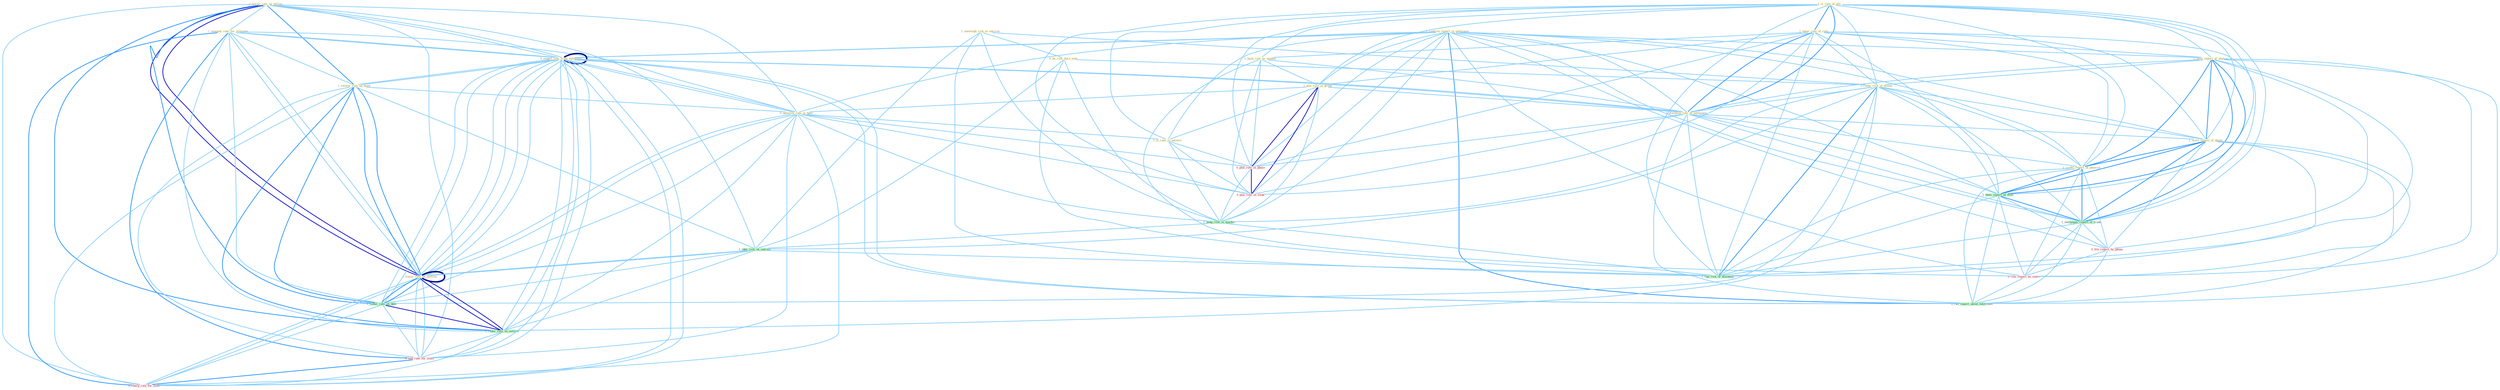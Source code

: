 Graph G{ 
    node
    [shape=polygon,style=filled,width=.5,height=.06,color="#BDFCC9",fixedsize=true,fontsize=4,
    fontcolor="#2f4f4f"];
    {node
    [color="#ffffe0", fontcolor="#8b7d6b"] "1_lower_rate_on_billion " "1_announc_rate_for_yearnum " "1_confirm_report_in_entitynam " "1_outweigh_risk_to_environ " "0_be_risk_dure_year " "1_is_role_of_alli " "0_expect_rate_from_entitynam " "1_ignor_role_of_rate " "1_back_role_as_mediat " "0_expect_rate_from_entitynam " "1_seen_report_of_unawar " "1_plai_role_in_group " "1_review_rate_on_bond " "0_question_rate_in_hear " "1_reduc_risk_of_diseas " "1_is_rule_in_univers " "1_diminish_role_of_entitynam " "1_were_report_of_death " "1_credit_report_of_genocid " "1_lower_rate_on_million "}
{node [color="#fff0f5", fontcolor="#b22222"] "0_plai_role_in_phase " "0_plai_role_in_slide " "0_file_report_by_phone " "0_cite_report_as_sourc " "0_had_rate_for_yield " "0_charg_rate_for_time "}
edge [color="#B0E2FF"];

	"1_lower_rate_on_billion " -- "1_announc_rate_for_yearnum " [w="1", color="#87cefa" ];
	"1_lower_rate_on_billion " -- "0_expect_rate_from_entitynam " [w="1", color="#87cefa" ];
	"1_lower_rate_on_billion " -- "0_expect_rate_from_entitynam " [w="1", color="#87cefa" ];
	"1_lower_rate_on_billion " -- "1_review_rate_on_bond " [w="2", color="#1e90ff" , len=0.8];
	"1_lower_rate_on_billion " -- "0_question_rate_in_hear " [w="1", color="#87cefa" ];
	"1_lower_rate_on_billion " -- "1_lower_rate_on_million " [w="3", color="#0000cd" , len=0.6];
	"1_lower_rate_on_billion " -- "1_reduc_rate_on_debt " [w="2", color="#1e90ff" , len=0.8];
	"1_lower_rate_on_billion " -- "1_take_risk_on_outcom " [w="1", color="#87cefa" ];
	"1_lower_rate_on_billion " -- "1_lower_rate_on_million " [w="3", color="#0000cd" , len=0.6];
	"1_lower_rate_on_billion " -- "1_reduc_rate_on_million " [w="2", color="#1e90ff" , len=0.8];
	"1_lower_rate_on_billion " -- "0_had_rate_for_yield " [w="1", color="#87cefa" ];
	"1_lower_rate_on_billion " -- "0_charg_rate_for_time " [w="1", color="#87cefa" ];
	"1_announc_rate_for_yearnum " -- "0_expect_rate_from_entitynam " [w="1", color="#87cefa" ];
	"1_announc_rate_for_yearnum " -- "0_expect_rate_from_entitynam " [w="1", color="#87cefa" ];
	"1_announc_rate_for_yearnum " -- "1_review_rate_on_bond " [w="1", color="#87cefa" ];
	"1_announc_rate_for_yearnum " -- "0_question_rate_in_hear " [w="1", color="#87cefa" ];
	"1_announc_rate_for_yearnum " -- "1_lower_rate_on_million " [w="1", color="#87cefa" ];
	"1_announc_rate_for_yearnum " -- "1_reduc_rate_on_debt " [w="1", color="#87cefa" ];
	"1_announc_rate_for_yearnum " -- "1_lower_rate_on_million " [w="1", color="#87cefa" ];
	"1_announc_rate_for_yearnum " -- "1_reduc_rate_on_million " [w="1", color="#87cefa" ];
	"1_announc_rate_for_yearnum " -- "0_had_rate_for_yield " [w="2", color="#1e90ff" , len=0.8];
	"1_announc_rate_for_yearnum " -- "0_charg_rate_for_time " [w="2", color="#1e90ff" , len=0.8];
	"1_confirm_report_in_entitynam " -- "0_expect_rate_from_entitynam " [w="1", color="#87cefa" ];
	"1_confirm_report_in_entitynam " -- "0_expect_rate_from_entitynam " [w="1", color="#87cefa" ];
	"1_confirm_report_in_entitynam " -- "1_seen_report_of_unawar " [w="1", color="#87cefa" ];
	"1_confirm_report_in_entitynam " -- "1_plai_role_in_group " [w="1", color="#87cefa" ];
	"1_confirm_report_in_entitynam " -- "0_question_rate_in_hear " [w="1", color="#87cefa" ];
	"1_confirm_report_in_entitynam " -- "1_is_rule_in_univers " [w="1", color="#87cefa" ];
	"1_confirm_report_in_entitynam " -- "1_diminish_role_of_entitynam " [w="1", color="#87cefa" ];
	"1_confirm_report_in_entitynam " -- "1_were_report_of_death " [w="1", color="#87cefa" ];
	"1_confirm_report_in_entitynam " -- "1_credit_report_of_genocid " [w="1", color="#87cefa" ];
	"1_confirm_report_in_entitynam " -- "0_plai_role_in_phase " [w="1", color="#87cefa" ];
	"1_confirm_report_in_entitynam " -- "1_been_report_of_firm " [w="1", color="#87cefa" ];
	"1_confirm_report_in_entitynam " -- "0_plai_role_in_slide " [w="1", color="#87cefa" ];
	"1_confirm_report_in_entitynam " -- "1_entitynam_report_of_trade " [w="1", color="#87cefa" ];
	"1_confirm_report_in_entitynam " -- "1_hedg_risk_in_market " [w="1", color="#87cefa" ];
	"1_confirm_report_in_entitynam " -- "0_file_report_by_phone " [w="1", color="#87cefa" ];
	"1_confirm_report_in_entitynam " -- "0_cite_report_as_sourc " [w="1", color="#87cefa" ];
	"1_confirm_report_in_entitynam " -- "1_ran_report_about_entitynam " [w="2", color="#1e90ff" , len=0.8];
	"1_outweigh_risk_to_environ " -- "0_be_risk_dure_year " [w="1", color="#87cefa" ];
	"1_outweigh_risk_to_environ " -- "1_reduc_risk_of_diseas " [w="1", color="#87cefa" ];
	"1_outweigh_risk_to_environ " -- "1_hedg_risk_in_market " [w="1", color="#87cefa" ];
	"1_outweigh_risk_to_environ " -- "1_take_risk_on_outcom " [w="1", color="#87cefa" ];
	"1_outweigh_risk_to_environ " -- "1_run_risk_of_disintegr " [w="1", color="#87cefa" ];
	"0_be_risk_dure_year " -- "1_reduc_risk_of_diseas " [w="1", color="#87cefa" ];
	"0_be_risk_dure_year " -- "1_hedg_risk_in_market " [w="1", color="#87cefa" ];
	"0_be_risk_dure_year " -- "1_take_risk_on_outcom " [w="1", color="#87cefa" ];
	"0_be_risk_dure_year " -- "1_run_risk_of_disintegr " [w="1", color="#87cefa" ];
	"1_is_role_of_alli " -- "1_ignor_role_of_rate " [w="2", color="#1e90ff" , len=0.8];
	"1_is_role_of_alli " -- "1_back_role_as_mediat " [w="1", color="#87cefa" ];
	"1_is_role_of_alli " -- "1_seen_report_of_unawar " [w="1", color="#87cefa" ];
	"1_is_role_of_alli " -- "1_plai_role_in_group " [w="1", color="#87cefa" ];
	"1_is_role_of_alli " -- "1_reduc_risk_of_diseas " [w="1", color="#87cefa" ];
	"1_is_role_of_alli " -- "1_is_rule_in_univers " [w="1", color="#87cefa" ];
	"1_is_role_of_alli " -- "1_diminish_role_of_entitynam " [w="2", color="#1e90ff" , len=0.8];
	"1_is_role_of_alli " -- "1_were_report_of_death " [w="1", color="#87cefa" ];
	"1_is_role_of_alli " -- "1_credit_report_of_genocid " [w="1", color="#87cefa" ];
	"1_is_role_of_alli " -- "0_plai_role_in_phase " [w="1", color="#87cefa" ];
	"1_is_role_of_alli " -- "1_been_report_of_firm " [w="1", color="#87cefa" ];
	"1_is_role_of_alli " -- "0_plai_role_in_slide " [w="1", color="#87cefa" ];
	"1_is_role_of_alli " -- "1_entitynam_report_of_trade " [w="1", color="#87cefa" ];
	"1_is_role_of_alli " -- "1_run_risk_of_disintegr " [w="1", color="#87cefa" ];
	"0_expect_rate_from_entitynam " -- "0_expect_rate_from_entitynam " [w="4", style=bold, color="#000080", len=0.4];
	"0_expect_rate_from_entitynam " -- "1_review_rate_on_bond " [w="1", color="#87cefa" ];
	"0_expect_rate_from_entitynam " -- "0_question_rate_in_hear " [w="1", color="#87cefa" ];
	"0_expect_rate_from_entitynam " -- "1_diminish_role_of_entitynam " [w="1", color="#87cefa" ];
	"0_expect_rate_from_entitynam " -- "1_lower_rate_on_million " [w="1", color="#87cefa" ];
	"0_expect_rate_from_entitynam " -- "1_reduc_rate_on_debt " [w="1", color="#87cefa" ];
	"0_expect_rate_from_entitynam " -- "1_lower_rate_on_million " [w="1", color="#87cefa" ];
	"0_expect_rate_from_entitynam " -- "1_reduc_rate_on_million " [w="1", color="#87cefa" ];
	"0_expect_rate_from_entitynam " -- "0_had_rate_for_yield " [w="1", color="#87cefa" ];
	"0_expect_rate_from_entitynam " -- "0_charg_rate_for_time " [w="1", color="#87cefa" ];
	"0_expect_rate_from_entitynam " -- "1_ran_report_about_entitynam " [w="1", color="#87cefa" ];
	"1_ignor_role_of_rate " -- "1_back_role_as_mediat " [w="1", color="#87cefa" ];
	"1_ignor_role_of_rate " -- "1_seen_report_of_unawar " [w="1", color="#87cefa" ];
	"1_ignor_role_of_rate " -- "1_plai_role_in_group " [w="1", color="#87cefa" ];
	"1_ignor_role_of_rate " -- "1_reduc_risk_of_diseas " [w="1", color="#87cefa" ];
	"1_ignor_role_of_rate " -- "1_diminish_role_of_entitynam " [w="2", color="#1e90ff" , len=0.8];
	"1_ignor_role_of_rate " -- "1_were_report_of_death " [w="1", color="#87cefa" ];
	"1_ignor_role_of_rate " -- "1_credit_report_of_genocid " [w="1", color="#87cefa" ];
	"1_ignor_role_of_rate " -- "0_plai_role_in_phase " [w="1", color="#87cefa" ];
	"1_ignor_role_of_rate " -- "1_been_report_of_firm " [w="1", color="#87cefa" ];
	"1_ignor_role_of_rate " -- "0_plai_role_in_slide " [w="1", color="#87cefa" ];
	"1_ignor_role_of_rate " -- "1_entitynam_report_of_trade " [w="1", color="#87cefa" ];
	"1_ignor_role_of_rate " -- "1_run_risk_of_disintegr " [w="1", color="#87cefa" ];
	"1_back_role_as_mediat " -- "1_plai_role_in_group " [w="1", color="#87cefa" ];
	"1_back_role_as_mediat " -- "1_diminish_role_of_entitynam " [w="1", color="#87cefa" ];
	"1_back_role_as_mediat " -- "0_plai_role_in_phase " [w="1", color="#87cefa" ];
	"1_back_role_as_mediat " -- "0_plai_role_in_slide " [w="1", color="#87cefa" ];
	"1_back_role_as_mediat " -- "0_cite_report_as_sourc " [w="1", color="#87cefa" ];
	"0_expect_rate_from_entitynam " -- "1_review_rate_on_bond " [w="1", color="#87cefa" ];
	"0_expect_rate_from_entitynam " -- "0_question_rate_in_hear " [w="1", color="#87cefa" ];
	"0_expect_rate_from_entitynam " -- "1_diminish_role_of_entitynam " [w="1", color="#87cefa" ];
	"0_expect_rate_from_entitynam " -- "1_lower_rate_on_million " [w="1", color="#87cefa" ];
	"0_expect_rate_from_entitynam " -- "1_reduc_rate_on_debt " [w="1", color="#87cefa" ];
	"0_expect_rate_from_entitynam " -- "1_lower_rate_on_million " [w="1", color="#87cefa" ];
	"0_expect_rate_from_entitynam " -- "1_reduc_rate_on_million " [w="1", color="#87cefa" ];
	"0_expect_rate_from_entitynam " -- "0_had_rate_for_yield " [w="1", color="#87cefa" ];
	"0_expect_rate_from_entitynam " -- "0_charg_rate_for_time " [w="1", color="#87cefa" ];
	"0_expect_rate_from_entitynam " -- "1_ran_report_about_entitynam " [w="1", color="#87cefa" ];
	"1_seen_report_of_unawar " -- "1_reduc_risk_of_diseas " [w="1", color="#87cefa" ];
	"1_seen_report_of_unawar " -- "1_diminish_role_of_entitynam " [w="1", color="#87cefa" ];
	"1_seen_report_of_unawar " -- "1_were_report_of_death " [w="2", color="#1e90ff" , len=0.8];
	"1_seen_report_of_unawar " -- "1_credit_report_of_genocid " [w="2", color="#1e90ff" , len=0.8];
	"1_seen_report_of_unawar " -- "1_been_report_of_firm " [w="2", color="#1e90ff" , len=0.8];
	"1_seen_report_of_unawar " -- "1_entitynam_report_of_trade " [w="2", color="#1e90ff" , len=0.8];
	"1_seen_report_of_unawar " -- "0_file_report_by_phone " [w="1", color="#87cefa" ];
	"1_seen_report_of_unawar " -- "0_cite_report_as_sourc " [w="1", color="#87cefa" ];
	"1_seen_report_of_unawar " -- "1_run_risk_of_disintegr " [w="1", color="#87cefa" ];
	"1_seen_report_of_unawar " -- "1_ran_report_about_entitynam " [w="1", color="#87cefa" ];
	"1_plai_role_in_group " -- "0_question_rate_in_hear " [w="1", color="#87cefa" ];
	"1_plai_role_in_group " -- "1_is_rule_in_univers " [w="1", color="#87cefa" ];
	"1_plai_role_in_group " -- "1_diminish_role_of_entitynam " [w="1", color="#87cefa" ];
	"1_plai_role_in_group " -- "0_plai_role_in_phase " [w="3", color="#0000cd" , len=0.6];
	"1_plai_role_in_group " -- "0_plai_role_in_slide " [w="3", color="#0000cd" , len=0.6];
	"1_plai_role_in_group " -- "1_hedg_risk_in_market " [w="1", color="#87cefa" ];
	"1_review_rate_on_bond " -- "0_question_rate_in_hear " [w="1", color="#87cefa" ];
	"1_review_rate_on_bond " -- "1_lower_rate_on_million " [w="2", color="#1e90ff" , len=0.8];
	"1_review_rate_on_bond " -- "1_reduc_rate_on_debt " [w="2", color="#1e90ff" , len=0.8];
	"1_review_rate_on_bond " -- "1_take_risk_on_outcom " [w="1", color="#87cefa" ];
	"1_review_rate_on_bond " -- "1_lower_rate_on_million " [w="2", color="#1e90ff" , len=0.8];
	"1_review_rate_on_bond " -- "1_reduc_rate_on_million " [w="2", color="#1e90ff" , len=0.8];
	"1_review_rate_on_bond " -- "0_had_rate_for_yield " [w="1", color="#87cefa" ];
	"1_review_rate_on_bond " -- "0_charg_rate_for_time " [w="1", color="#87cefa" ];
	"0_question_rate_in_hear " -- "1_is_rule_in_univers " [w="1", color="#87cefa" ];
	"0_question_rate_in_hear " -- "1_lower_rate_on_million " [w="1", color="#87cefa" ];
	"0_question_rate_in_hear " -- "1_reduc_rate_on_debt " [w="1", color="#87cefa" ];
	"0_question_rate_in_hear " -- "0_plai_role_in_phase " [w="1", color="#87cefa" ];
	"0_question_rate_in_hear " -- "0_plai_role_in_slide " [w="1", color="#87cefa" ];
	"0_question_rate_in_hear " -- "1_hedg_risk_in_market " [w="1", color="#87cefa" ];
	"0_question_rate_in_hear " -- "1_lower_rate_on_million " [w="1", color="#87cefa" ];
	"0_question_rate_in_hear " -- "1_reduc_rate_on_million " [w="1", color="#87cefa" ];
	"0_question_rate_in_hear " -- "0_had_rate_for_yield " [w="1", color="#87cefa" ];
	"0_question_rate_in_hear " -- "0_charg_rate_for_time " [w="1", color="#87cefa" ];
	"1_reduc_risk_of_diseas " -- "1_diminish_role_of_entitynam " [w="1", color="#87cefa" ];
	"1_reduc_risk_of_diseas " -- "1_were_report_of_death " [w="1", color="#87cefa" ];
	"1_reduc_risk_of_diseas " -- "1_credit_report_of_genocid " [w="1", color="#87cefa" ];
	"1_reduc_risk_of_diseas " -- "1_reduc_rate_on_debt " [w="1", color="#87cefa" ];
	"1_reduc_risk_of_diseas " -- "1_been_report_of_firm " [w="1", color="#87cefa" ];
	"1_reduc_risk_of_diseas " -- "1_entitynam_report_of_trade " [w="1", color="#87cefa" ];
	"1_reduc_risk_of_diseas " -- "1_hedg_risk_in_market " [w="1", color="#87cefa" ];
	"1_reduc_risk_of_diseas " -- "1_take_risk_on_outcom " [w="1", color="#87cefa" ];
	"1_reduc_risk_of_diseas " -- "1_reduc_rate_on_million " [w="1", color="#87cefa" ];
	"1_reduc_risk_of_diseas " -- "1_run_risk_of_disintegr " [w="2", color="#1e90ff" , len=0.8];
	"1_is_rule_in_univers " -- "0_plai_role_in_phase " [w="1", color="#87cefa" ];
	"1_is_rule_in_univers " -- "0_plai_role_in_slide " [w="1", color="#87cefa" ];
	"1_is_rule_in_univers " -- "1_hedg_risk_in_market " [w="1", color="#87cefa" ];
	"1_diminish_role_of_entitynam " -- "1_were_report_of_death " [w="1", color="#87cefa" ];
	"1_diminish_role_of_entitynam " -- "1_credit_report_of_genocid " [w="1", color="#87cefa" ];
	"1_diminish_role_of_entitynam " -- "0_plai_role_in_phase " [w="1", color="#87cefa" ];
	"1_diminish_role_of_entitynam " -- "1_been_report_of_firm " [w="1", color="#87cefa" ];
	"1_diminish_role_of_entitynam " -- "0_plai_role_in_slide " [w="1", color="#87cefa" ];
	"1_diminish_role_of_entitynam " -- "1_entitynam_report_of_trade " [w="1", color="#87cefa" ];
	"1_diminish_role_of_entitynam " -- "1_run_risk_of_disintegr " [w="1", color="#87cefa" ];
	"1_diminish_role_of_entitynam " -- "1_ran_report_about_entitynam " [w="1", color="#87cefa" ];
	"1_were_report_of_death " -- "1_credit_report_of_genocid " [w="2", color="#1e90ff" , len=0.8];
	"1_were_report_of_death " -- "1_been_report_of_firm " [w="2", color="#1e90ff" , len=0.8];
	"1_were_report_of_death " -- "1_entitynam_report_of_trade " [w="2", color="#1e90ff" , len=0.8];
	"1_were_report_of_death " -- "0_file_report_by_phone " [w="1", color="#87cefa" ];
	"1_were_report_of_death " -- "0_cite_report_as_sourc " [w="1", color="#87cefa" ];
	"1_were_report_of_death " -- "1_run_risk_of_disintegr " [w="1", color="#87cefa" ];
	"1_were_report_of_death " -- "1_ran_report_about_entitynam " [w="1", color="#87cefa" ];
	"1_credit_report_of_genocid " -- "1_been_report_of_firm " [w="2", color="#1e90ff" , len=0.8];
	"1_credit_report_of_genocid " -- "1_entitynam_report_of_trade " [w="2", color="#1e90ff" , len=0.8];
	"1_credit_report_of_genocid " -- "0_file_report_by_phone " [w="1", color="#87cefa" ];
	"1_credit_report_of_genocid " -- "0_cite_report_as_sourc " [w="1", color="#87cefa" ];
	"1_credit_report_of_genocid " -- "1_run_risk_of_disintegr " [w="1", color="#87cefa" ];
	"1_credit_report_of_genocid " -- "1_ran_report_about_entitynam " [w="1", color="#87cefa" ];
	"1_lower_rate_on_million " -- "1_reduc_rate_on_debt " [w="2", color="#1e90ff" , len=0.8];
	"1_lower_rate_on_million " -- "1_take_risk_on_outcom " [w="1", color="#87cefa" ];
	"1_lower_rate_on_million " -- "1_lower_rate_on_million " [w="4", style=bold, color="#000080", len=0.4];
	"1_lower_rate_on_million " -- "1_reduc_rate_on_million " [w="3", color="#0000cd" , len=0.6];
	"1_lower_rate_on_million " -- "0_had_rate_for_yield " [w="1", color="#87cefa" ];
	"1_lower_rate_on_million " -- "0_charg_rate_for_time " [w="1", color="#87cefa" ];
	"1_reduc_rate_on_debt " -- "1_take_risk_on_outcom " [w="1", color="#87cefa" ];
	"1_reduc_rate_on_debt " -- "1_lower_rate_on_million " [w="2", color="#1e90ff" , len=0.8];
	"1_reduc_rate_on_debt " -- "1_reduc_rate_on_million " [w="3", color="#0000cd" , len=0.6];
	"1_reduc_rate_on_debt " -- "0_had_rate_for_yield " [w="1", color="#87cefa" ];
	"1_reduc_rate_on_debt " -- "0_charg_rate_for_time " [w="1", color="#87cefa" ];
	"0_plai_role_in_phase " -- "0_plai_role_in_slide " [w="3", color="#0000cd" , len=0.6];
	"0_plai_role_in_phase " -- "1_hedg_risk_in_market " [w="1", color="#87cefa" ];
	"1_been_report_of_firm " -- "1_entitynam_report_of_trade " [w="2", color="#1e90ff" , len=0.8];
	"1_been_report_of_firm " -- "0_file_report_by_phone " [w="1", color="#87cefa" ];
	"1_been_report_of_firm " -- "0_cite_report_as_sourc " [w="1", color="#87cefa" ];
	"1_been_report_of_firm " -- "1_run_risk_of_disintegr " [w="1", color="#87cefa" ];
	"1_been_report_of_firm " -- "1_ran_report_about_entitynam " [w="1", color="#87cefa" ];
	"0_plai_role_in_slide " -- "1_hedg_risk_in_market " [w="1", color="#87cefa" ];
	"1_entitynam_report_of_trade " -- "0_file_report_by_phone " [w="1", color="#87cefa" ];
	"1_entitynam_report_of_trade " -- "0_cite_report_as_sourc " [w="1", color="#87cefa" ];
	"1_entitynam_report_of_trade " -- "1_run_risk_of_disintegr " [w="1", color="#87cefa" ];
	"1_entitynam_report_of_trade " -- "1_ran_report_about_entitynam " [w="1", color="#87cefa" ];
	"1_hedg_risk_in_market " -- "1_take_risk_on_outcom " [w="1", color="#87cefa" ];
	"1_hedg_risk_in_market " -- "1_run_risk_of_disintegr " [w="1", color="#87cefa" ];
	"1_take_risk_on_outcom " -- "1_lower_rate_on_million " [w="1", color="#87cefa" ];
	"1_take_risk_on_outcom " -- "1_reduc_rate_on_million " [w="1", color="#87cefa" ];
	"1_take_risk_on_outcom " -- "1_run_risk_of_disintegr " [w="1", color="#87cefa" ];
	"0_file_report_by_phone " -- "0_cite_report_as_sourc " [w="1", color="#87cefa" ];
	"0_file_report_by_phone " -- "1_ran_report_about_entitynam " [w="1", color="#87cefa" ];
	"0_cite_report_as_sourc " -- "1_ran_report_about_entitynam " [w="1", color="#87cefa" ];
	"1_lower_rate_on_million " -- "1_reduc_rate_on_million " [w="3", color="#0000cd" , len=0.6];
	"1_lower_rate_on_million " -- "0_had_rate_for_yield " [w="1", color="#87cefa" ];
	"1_lower_rate_on_million " -- "0_charg_rate_for_time " [w="1", color="#87cefa" ];
	"1_reduc_rate_on_million " -- "0_had_rate_for_yield " [w="1", color="#87cefa" ];
	"1_reduc_rate_on_million " -- "0_charg_rate_for_time " [w="1", color="#87cefa" ];
	"0_had_rate_for_yield " -- "0_charg_rate_for_time " [w="2", color="#1e90ff" , len=0.8];
}